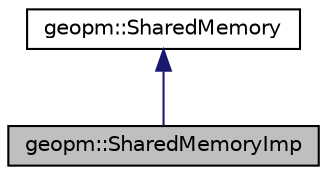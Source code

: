 digraph "geopm::SharedMemoryImp"
{
  edge [fontname="Helvetica",fontsize="10",labelfontname="Helvetica",labelfontsize="10"];
  node [fontname="Helvetica",fontsize="10",shape=record];
  Node2 [label="geopm::SharedMemoryImp",height=0.2,width=0.4,color="black", fillcolor="grey75", style="filled", fontcolor="black"];
  Node3 -> Node2 [dir="back",color="midnightblue",fontsize="10",style="solid",fontname="Helvetica"];
  Node3 [label="geopm::SharedMemory",height=0.2,width=0.4,color="black", fillcolor="white", style="filled",URL="$classgeopm_1_1_shared_memory.html",tooltip="This class encapsulates an inter-process shared memory region. "];
}
